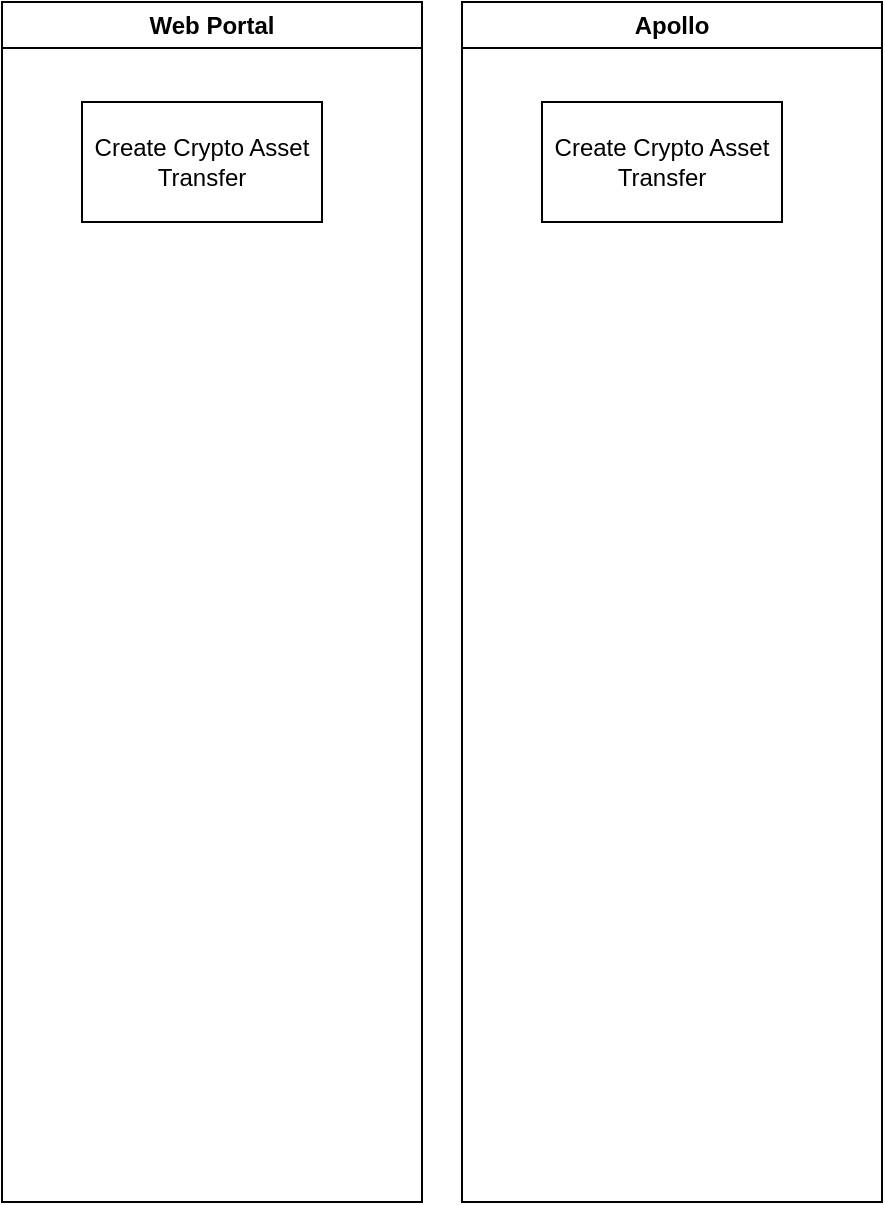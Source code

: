 <mxfile version="21.1.8" type="github">
  <diagram name="Page-1" id="wkkfXn1NIRBYPOk402Vu">
    <mxGraphModel dx="1570" dy="938" grid="1" gridSize="10" guides="1" tooltips="1" connect="1" arrows="1" fold="1" page="1" pageScale="1" pageWidth="850" pageHeight="1100" math="0" shadow="0">
      <root>
        <mxCell id="0" />
        <mxCell id="1" parent="0" />
        <mxCell id="TMc-V8Y3Dv5gH_yNV7IF-1" value="Web Portal" style="swimlane;whiteSpace=wrap;html=1;" vertex="1" parent="1">
          <mxGeometry x="40" y="20" width="210" height="600" as="geometry" />
        </mxCell>
        <mxCell id="TMc-V8Y3Dv5gH_yNV7IF-2" value="Create Crypto Asset Transfer" style="rounded=0;whiteSpace=wrap;html=1;" vertex="1" parent="TMc-V8Y3Dv5gH_yNV7IF-1">
          <mxGeometry x="40" y="50" width="120" height="60" as="geometry" />
        </mxCell>
        <mxCell id="TMc-V8Y3Dv5gH_yNV7IF-4" value="Apollo" style="swimlane;whiteSpace=wrap;html=1;" vertex="1" parent="1">
          <mxGeometry x="270" y="20" width="210" height="600" as="geometry" />
        </mxCell>
        <mxCell id="TMc-V8Y3Dv5gH_yNV7IF-5" value="Create Crypto Asset Transfer" style="rounded=0;whiteSpace=wrap;html=1;" vertex="1" parent="TMc-V8Y3Dv5gH_yNV7IF-4">
          <mxGeometry x="40" y="50" width="120" height="60" as="geometry" />
        </mxCell>
      </root>
    </mxGraphModel>
  </diagram>
</mxfile>
